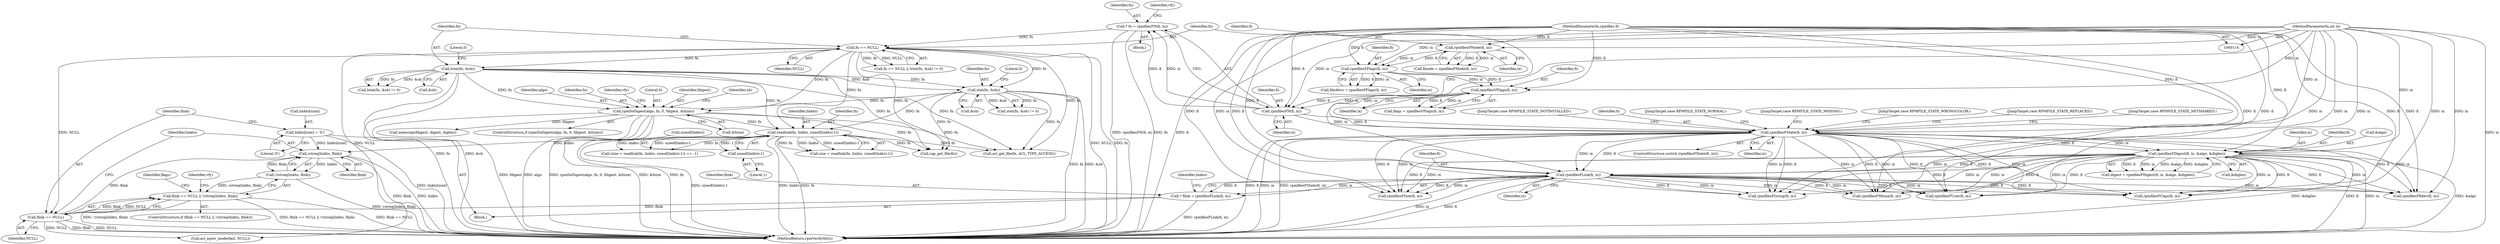 digraph "0_rpm_c815822c8bdb138066ff58c624ae83e3a12ebfa9@pointer" {
"1000365" [label="(Call,rstreq(linkto, flink))"];
"1000332" [label="(Call,readlink(fn, linkto, sizeof(linkto)-1))"];
"1000285" [label="(Call,rpmDoDigest(algo, fn, 0, fdigest, &fsize))"];
"1000183" [label="(Call,lstat(fn, &sb))"];
"1000179" [label="(Call,fn == NULL)"];
"1000138" [label="(Call,* fn = rpmfilesFN(fi, ix))"];
"1000140" [label="(Call,rpmfilesFN(fi, ix))"];
"1000134" [label="(Call,rpmfilesVFlags(fi, ix))"];
"1000128" [label="(Call,rpmfilesFFlags(fi, ix))"];
"1000122" [label="(Call,rpmfilesFMode(fi, ix))"];
"1000115" [label="(MethodParameterIn,rpmfiles fi)"];
"1000116" [label="(MethodParameterIn,int ix)"];
"1000203" [label="(Call,stat(fn, &sb))"];
"1000335" [label="(Call,sizeof(linkto)-1)"];
"1000354" [label="(Call,linkto[size] = '\0')"];
"1000361" [label="(Call,flink == NULL)"];
"1000349" [label="(Call,* flink = rpmfilesFLink(fi, ix))"];
"1000351" [label="(Call,rpmfilesFLink(fi, ix))"];
"1000274" [label="(Call,rpmfilesFDigest(fi, ix, &algo, &diglen))"];
"1000149" [label="(Call,rpmfilesFState(fi, ix))"];
"1000364" [label="(Call,!rstreq(linkto, flink))"];
"1000360" [label="(Call,flink == NULL || !rstreq(linkto, flink))"];
"1000204" [label="(Identifier,fn)"];
"1000124" [label="(Identifier,ix)"];
"1000275" [label="(Identifier,fi)"];
"1000359" [label="(ControlStructure,if (flink == NULL || !rstreq(linkto, flink)))"];
"1000279" [label="(Call,&diglen)"];
"1000277" [label="(Call,&algo)"];
"1000134" [label="(Call,rpmfilesVFlags(fi, ix))"];
"1000118" [label="(Block,)"];
"1000367" [label="(Identifier,flink)"];
"1000706" [label="(MethodReturn,rpmVerifyAttrs)"];
"1000203" [label="(Call,stat(fn, &sb))"];
"1000335" [label="(Call,sizeof(linkto)-1)"];
"1000187" [label="(Literal,0)"];
"1000129" [label="(Identifier,fi)"];
"1000272" [label="(Call,digest = rpmfilesFDigest(fi, ix, &algo, &diglen))"];
"1000369" [label="(Identifier,vfy)"];
"1000183" [label="(Call,lstat(fn, &sb))"];
"1000364" [label="(Call,!rstreq(linkto, flink))"];
"1000302" [label="(Identifier,sb)"];
"1000135" [label="(Identifier,fi)"];
"1000332" [label="(Call,readlink(fn, linkto, sizeof(linkto)-1))"];
"1000139" [label="(Identifier,fn)"];
"1000175" [label="(JumpTarget,case RPMFILE_STATE_MISSING:)"];
"1000362" [label="(Identifier,flink)"];
"1000180" [label="(Identifier,fn)"];
"1000132" [label="(Call,flags = rpmfilesVFlags(fi, ix))"];
"1000355" [label="(Call,linkto[size])"];
"1000179" [label="(Call,fn == NULL)"];
"1000181" [label="(Identifier,NULL)"];
"1000185" [label="(Call,&sb)"];
"1000361" [label="(Call,flink == NULL)"];
"1000116" [label="(MethodParameterIn,int ix)"];
"1000330" [label="(Call,size = readlink(fn, linkto, sizeof(linkto)-1))"];
"1000336" [label="(Call,sizeof(linkto))"];
"1000366" [label="(Identifier,linkto)"];
"1000329" [label="(Call,(size = readlink(fn, linkto, sizeof(linkto)-1)) == -1)"];
"1000524" [label="(Call,cap_get_file(fn))"];
"1000123" [label="(Identifier,fi)"];
"1000286" [label="(Identifier,algo)"];
"1000115" [label="(MethodParameterIn,rpmfiles fi)"];
"1000381" [label="(Call,rpmfilesFSize(fi, ix))"];
"1000333" [label="(Identifier,fn)"];
"1000433" [label="(Call,acl_equiv_mode(facl, NULL))"];
"1000140" [label="(Call,rpmfilesFN(fi, ix))"];
"1000120" [label="(Call,fmode = rpmfilesFMode(fi, ix))"];
"1000162" [label="(JumpTarget,case RPMFILE_STATE_WRONGCOLOR:)"];
"1000138" [label="(Call,* fn = rpmfilesFN(fi, ix))"];
"1000157" [label="(JumpTarget,case RPMFILE_STATE_REPLACED:)"];
"1000306" [label="(Call,memcmp(fdigest, digest, diglen))"];
"1000284" [label="(ControlStructure,if (rpmDoDigest(algo, fn, 0, fdigest, &fsize)))"];
"1000352" [label="(Identifier,fi)"];
"1000148" [label="(ControlStructure,switch (rpmfilesFState(fi, ix)))"];
"1000153" [label="(JumpTarget,case RPMFILE_STATE_NETSHARED:)"];
"1000350" [label="(Identifier,flink)"];
"1000287" [label="(Identifier,fn)"];
"1000511" [label="(Call,rpmfilesFCaps(fi, ix))"];
"1000154" [label="(JumpTarget,case RPMFILE_STATE_NOTINSTALLED:)"];
"1000334" [label="(Identifier,linkto)"];
"1000151" [label="(Identifier,ix)"];
"1000285" [label="(Call,rpmDoDigest(algo, fn, 0, fdigest, &fsize))"];
"1000141" [label="(Identifier,fi)"];
"1000184" [label="(Identifier,fn)"];
"1000142" [label="(Identifier,ix)"];
"1000126" [label="(Call,fileAttrs = rpmfilesFFlags(fi, ix))"];
"1000363" [label="(Identifier,NULL)"];
"1000146" [label="(Identifier,vfy)"];
"1000290" [label="(Call,&fsize)"];
"1000351" [label="(Call,rpmfilesFLink(fi, ix))"];
"1000490" [label="(Call,rpmfilesFRdev(fi, ix))"];
"1000349" [label="(Call,* flink = rpmfilesFLink(fi, ix))"];
"1000149" [label="(Call,rpmfilesFState(fi, ix))"];
"1000365" [label="(Call,rstreq(linkto, flink))"];
"1000122" [label="(Call,rpmfilesFMode(fi, ix))"];
"1000207" [label="(Literal,0)"];
"1000276" [label="(Identifier,ix)"];
"1000347" [label="(Block,)"];
"1000294" [label="(Identifier,vfy)"];
"1000288" [label="(Literal,0)"];
"1000338" [label="(Literal,1)"];
"1000289" [label="(Identifier,fdigest)"];
"1000128" [label="(Call,rpmfilesFFlags(fi, ix))"];
"1000150" [label="(Identifier,fi)"];
"1000648" [label="(Call,rpmfilesFGroup(fi, ix))"];
"1000354" [label="(Call,linkto[size] = '\0')"];
"1000182" [label="(Call,lstat(fn, &sb) != 0)"];
"1000174" [label="(JumpTarget,case RPMFILE_STATE_NORMAL:)"];
"1000578" [label="(Call,rpmfilesFUser(fi, ix))"];
"1000178" [label="(Call,fn == NULL || lstat(fn, &sb) != 0)"];
"1000130" [label="(Identifier,ix)"];
"1000205" [label="(Call,&sb)"];
"1000356" [label="(Identifier,linkto)"];
"1000358" [label="(Literal,'\0')"];
"1000425" [label="(Call,acl_get_file(fn, ACL_TYPE_ACCESS))"];
"1000373" [label="(Identifier,flags)"];
"1000556" [label="(Call,rpmfilesFMtime(fi, ix))"];
"1000360" [label="(Call,flink == NULL || !rstreq(linkto, flink))"];
"1000353" [label="(Identifier,ix)"];
"1000202" [label="(Call,stat(fn, &sb) != 0)"];
"1000274" [label="(Call,rpmfilesFDigest(fi, ix, &algo, &diglen))"];
"1000136" [label="(Identifier,ix)"];
"1000365" -> "1000364"  [label="AST: "];
"1000365" -> "1000367"  [label="CFG: "];
"1000366" -> "1000365"  [label="AST: "];
"1000367" -> "1000365"  [label="AST: "];
"1000364" -> "1000365"  [label="CFG: "];
"1000365" -> "1000706"  [label="DDG: flink"];
"1000365" -> "1000706"  [label="DDG: linkto"];
"1000365" -> "1000364"  [label="DDG: linkto"];
"1000365" -> "1000364"  [label="DDG: flink"];
"1000332" -> "1000365"  [label="DDG: linkto"];
"1000354" -> "1000365"  [label="DDG: linkto[size]"];
"1000361" -> "1000365"  [label="DDG: flink"];
"1000332" -> "1000330"  [label="AST: "];
"1000332" -> "1000335"  [label="CFG: "];
"1000333" -> "1000332"  [label="AST: "];
"1000334" -> "1000332"  [label="AST: "];
"1000335" -> "1000332"  [label="AST: "];
"1000330" -> "1000332"  [label="CFG: "];
"1000332" -> "1000706"  [label="DDG: linkto"];
"1000332" -> "1000706"  [label="DDG: fn"];
"1000332" -> "1000706"  [label="DDG: sizeof(linkto)-1"];
"1000332" -> "1000329"  [label="DDG: fn"];
"1000332" -> "1000329"  [label="DDG: linkto"];
"1000332" -> "1000329"  [label="DDG: sizeof(linkto)-1"];
"1000332" -> "1000330"  [label="DDG: fn"];
"1000332" -> "1000330"  [label="DDG: linkto"];
"1000332" -> "1000330"  [label="DDG: sizeof(linkto)-1"];
"1000285" -> "1000332"  [label="DDG: fn"];
"1000183" -> "1000332"  [label="DDG: fn"];
"1000179" -> "1000332"  [label="DDG: fn"];
"1000203" -> "1000332"  [label="DDG: fn"];
"1000335" -> "1000332"  [label="DDG: 1"];
"1000332" -> "1000425"  [label="DDG: fn"];
"1000332" -> "1000524"  [label="DDG: fn"];
"1000285" -> "1000284"  [label="AST: "];
"1000285" -> "1000290"  [label="CFG: "];
"1000286" -> "1000285"  [label="AST: "];
"1000287" -> "1000285"  [label="AST: "];
"1000288" -> "1000285"  [label="AST: "];
"1000289" -> "1000285"  [label="AST: "];
"1000290" -> "1000285"  [label="AST: "];
"1000294" -> "1000285"  [label="CFG: "];
"1000302" -> "1000285"  [label="CFG: "];
"1000285" -> "1000706"  [label="DDG: algo"];
"1000285" -> "1000706"  [label="DDG: rpmDoDigest(algo, fn, 0, fdigest, &fsize)"];
"1000285" -> "1000706"  [label="DDG: &fsize"];
"1000285" -> "1000706"  [label="DDG: fn"];
"1000285" -> "1000706"  [label="DDG: fdigest"];
"1000183" -> "1000285"  [label="DDG: fn"];
"1000179" -> "1000285"  [label="DDG: fn"];
"1000203" -> "1000285"  [label="DDG: fn"];
"1000285" -> "1000306"  [label="DDG: fdigest"];
"1000285" -> "1000425"  [label="DDG: fn"];
"1000285" -> "1000524"  [label="DDG: fn"];
"1000183" -> "1000182"  [label="AST: "];
"1000183" -> "1000185"  [label="CFG: "];
"1000184" -> "1000183"  [label="AST: "];
"1000185" -> "1000183"  [label="AST: "];
"1000187" -> "1000183"  [label="CFG: "];
"1000183" -> "1000706"  [label="DDG: &sb"];
"1000183" -> "1000706"  [label="DDG: fn"];
"1000183" -> "1000182"  [label="DDG: fn"];
"1000183" -> "1000182"  [label="DDG: &sb"];
"1000179" -> "1000183"  [label="DDG: fn"];
"1000183" -> "1000203"  [label="DDG: fn"];
"1000183" -> "1000203"  [label="DDG: &sb"];
"1000183" -> "1000425"  [label="DDG: fn"];
"1000183" -> "1000524"  [label="DDG: fn"];
"1000179" -> "1000178"  [label="AST: "];
"1000179" -> "1000181"  [label="CFG: "];
"1000180" -> "1000179"  [label="AST: "];
"1000181" -> "1000179"  [label="AST: "];
"1000184" -> "1000179"  [label="CFG: "];
"1000178" -> "1000179"  [label="CFG: "];
"1000179" -> "1000706"  [label="DDG: NULL"];
"1000179" -> "1000706"  [label="DDG: fn"];
"1000179" -> "1000178"  [label="DDG: fn"];
"1000179" -> "1000178"  [label="DDG: NULL"];
"1000138" -> "1000179"  [label="DDG: fn"];
"1000179" -> "1000203"  [label="DDG: fn"];
"1000179" -> "1000361"  [label="DDG: NULL"];
"1000179" -> "1000425"  [label="DDG: fn"];
"1000179" -> "1000433"  [label="DDG: NULL"];
"1000179" -> "1000524"  [label="DDG: fn"];
"1000138" -> "1000118"  [label="AST: "];
"1000138" -> "1000140"  [label="CFG: "];
"1000139" -> "1000138"  [label="AST: "];
"1000140" -> "1000138"  [label="AST: "];
"1000146" -> "1000138"  [label="CFG: "];
"1000138" -> "1000706"  [label="DDG: fn"];
"1000138" -> "1000706"  [label="DDG: rpmfilesFN(fi, ix)"];
"1000140" -> "1000138"  [label="DDG: fi"];
"1000140" -> "1000138"  [label="DDG: ix"];
"1000140" -> "1000142"  [label="CFG: "];
"1000141" -> "1000140"  [label="AST: "];
"1000142" -> "1000140"  [label="AST: "];
"1000134" -> "1000140"  [label="DDG: fi"];
"1000134" -> "1000140"  [label="DDG: ix"];
"1000115" -> "1000140"  [label="DDG: fi"];
"1000116" -> "1000140"  [label="DDG: ix"];
"1000140" -> "1000149"  [label="DDG: fi"];
"1000140" -> "1000149"  [label="DDG: ix"];
"1000134" -> "1000132"  [label="AST: "];
"1000134" -> "1000136"  [label="CFG: "];
"1000135" -> "1000134"  [label="AST: "];
"1000136" -> "1000134"  [label="AST: "];
"1000132" -> "1000134"  [label="CFG: "];
"1000134" -> "1000132"  [label="DDG: fi"];
"1000134" -> "1000132"  [label="DDG: ix"];
"1000128" -> "1000134"  [label="DDG: fi"];
"1000128" -> "1000134"  [label="DDG: ix"];
"1000115" -> "1000134"  [label="DDG: fi"];
"1000116" -> "1000134"  [label="DDG: ix"];
"1000128" -> "1000126"  [label="AST: "];
"1000128" -> "1000130"  [label="CFG: "];
"1000129" -> "1000128"  [label="AST: "];
"1000130" -> "1000128"  [label="AST: "];
"1000126" -> "1000128"  [label="CFG: "];
"1000128" -> "1000126"  [label="DDG: fi"];
"1000128" -> "1000126"  [label="DDG: ix"];
"1000122" -> "1000128"  [label="DDG: fi"];
"1000122" -> "1000128"  [label="DDG: ix"];
"1000115" -> "1000128"  [label="DDG: fi"];
"1000116" -> "1000128"  [label="DDG: ix"];
"1000122" -> "1000120"  [label="AST: "];
"1000122" -> "1000124"  [label="CFG: "];
"1000123" -> "1000122"  [label="AST: "];
"1000124" -> "1000122"  [label="AST: "];
"1000120" -> "1000122"  [label="CFG: "];
"1000122" -> "1000120"  [label="DDG: fi"];
"1000122" -> "1000120"  [label="DDG: ix"];
"1000115" -> "1000122"  [label="DDG: fi"];
"1000116" -> "1000122"  [label="DDG: ix"];
"1000115" -> "1000114"  [label="AST: "];
"1000115" -> "1000706"  [label="DDG: fi"];
"1000115" -> "1000149"  [label="DDG: fi"];
"1000115" -> "1000274"  [label="DDG: fi"];
"1000115" -> "1000351"  [label="DDG: fi"];
"1000115" -> "1000381"  [label="DDG: fi"];
"1000115" -> "1000490"  [label="DDG: fi"];
"1000115" -> "1000511"  [label="DDG: fi"];
"1000115" -> "1000556"  [label="DDG: fi"];
"1000115" -> "1000578"  [label="DDG: fi"];
"1000115" -> "1000648"  [label="DDG: fi"];
"1000116" -> "1000114"  [label="AST: "];
"1000116" -> "1000706"  [label="DDG: ix"];
"1000116" -> "1000149"  [label="DDG: ix"];
"1000116" -> "1000274"  [label="DDG: ix"];
"1000116" -> "1000351"  [label="DDG: ix"];
"1000116" -> "1000381"  [label="DDG: ix"];
"1000116" -> "1000490"  [label="DDG: ix"];
"1000116" -> "1000511"  [label="DDG: ix"];
"1000116" -> "1000556"  [label="DDG: ix"];
"1000116" -> "1000578"  [label="DDG: ix"];
"1000116" -> "1000648"  [label="DDG: ix"];
"1000203" -> "1000202"  [label="AST: "];
"1000203" -> "1000205"  [label="CFG: "];
"1000204" -> "1000203"  [label="AST: "];
"1000205" -> "1000203"  [label="AST: "];
"1000207" -> "1000203"  [label="CFG: "];
"1000203" -> "1000706"  [label="DDG: &sb"];
"1000203" -> "1000706"  [label="DDG: fn"];
"1000203" -> "1000202"  [label="DDG: fn"];
"1000203" -> "1000202"  [label="DDG: &sb"];
"1000203" -> "1000425"  [label="DDG: fn"];
"1000203" -> "1000524"  [label="DDG: fn"];
"1000335" -> "1000338"  [label="CFG: "];
"1000336" -> "1000335"  [label="AST: "];
"1000338" -> "1000335"  [label="AST: "];
"1000354" -> "1000347"  [label="AST: "];
"1000354" -> "1000358"  [label="CFG: "];
"1000355" -> "1000354"  [label="AST: "];
"1000358" -> "1000354"  [label="AST: "];
"1000362" -> "1000354"  [label="CFG: "];
"1000354" -> "1000706"  [label="DDG: linkto[size]"];
"1000361" -> "1000360"  [label="AST: "];
"1000361" -> "1000363"  [label="CFG: "];
"1000362" -> "1000361"  [label="AST: "];
"1000363" -> "1000361"  [label="AST: "];
"1000366" -> "1000361"  [label="CFG: "];
"1000360" -> "1000361"  [label="CFG: "];
"1000361" -> "1000706"  [label="DDG: flink"];
"1000361" -> "1000706"  [label="DDG: NULL"];
"1000361" -> "1000360"  [label="DDG: flink"];
"1000361" -> "1000360"  [label="DDG: NULL"];
"1000349" -> "1000361"  [label="DDG: flink"];
"1000361" -> "1000433"  [label="DDG: NULL"];
"1000349" -> "1000347"  [label="AST: "];
"1000349" -> "1000351"  [label="CFG: "];
"1000350" -> "1000349"  [label="AST: "];
"1000351" -> "1000349"  [label="AST: "];
"1000356" -> "1000349"  [label="CFG: "];
"1000349" -> "1000706"  [label="DDG: rpmfilesFLink(fi, ix)"];
"1000351" -> "1000349"  [label="DDG: fi"];
"1000351" -> "1000349"  [label="DDG: ix"];
"1000351" -> "1000353"  [label="CFG: "];
"1000352" -> "1000351"  [label="AST: "];
"1000353" -> "1000351"  [label="AST: "];
"1000351" -> "1000706"  [label="DDG: ix"];
"1000351" -> "1000706"  [label="DDG: fi"];
"1000274" -> "1000351"  [label="DDG: fi"];
"1000274" -> "1000351"  [label="DDG: ix"];
"1000149" -> "1000351"  [label="DDG: fi"];
"1000149" -> "1000351"  [label="DDG: ix"];
"1000351" -> "1000381"  [label="DDG: fi"];
"1000351" -> "1000381"  [label="DDG: ix"];
"1000351" -> "1000490"  [label="DDG: fi"];
"1000351" -> "1000490"  [label="DDG: ix"];
"1000351" -> "1000511"  [label="DDG: fi"];
"1000351" -> "1000511"  [label="DDG: ix"];
"1000351" -> "1000556"  [label="DDG: fi"];
"1000351" -> "1000556"  [label="DDG: ix"];
"1000351" -> "1000578"  [label="DDG: fi"];
"1000351" -> "1000578"  [label="DDG: ix"];
"1000351" -> "1000648"  [label="DDG: fi"];
"1000351" -> "1000648"  [label="DDG: ix"];
"1000274" -> "1000272"  [label="AST: "];
"1000274" -> "1000279"  [label="CFG: "];
"1000275" -> "1000274"  [label="AST: "];
"1000276" -> "1000274"  [label="AST: "];
"1000277" -> "1000274"  [label="AST: "];
"1000279" -> "1000274"  [label="AST: "];
"1000272" -> "1000274"  [label="CFG: "];
"1000274" -> "1000706"  [label="DDG: fi"];
"1000274" -> "1000706"  [label="DDG: ix"];
"1000274" -> "1000706"  [label="DDG: &algo"];
"1000274" -> "1000706"  [label="DDG: &diglen"];
"1000274" -> "1000272"  [label="DDG: fi"];
"1000274" -> "1000272"  [label="DDG: ix"];
"1000274" -> "1000272"  [label="DDG: &algo"];
"1000274" -> "1000272"  [label="DDG: &diglen"];
"1000149" -> "1000274"  [label="DDG: fi"];
"1000149" -> "1000274"  [label="DDG: ix"];
"1000274" -> "1000381"  [label="DDG: fi"];
"1000274" -> "1000381"  [label="DDG: ix"];
"1000274" -> "1000490"  [label="DDG: fi"];
"1000274" -> "1000490"  [label="DDG: ix"];
"1000274" -> "1000511"  [label="DDG: fi"];
"1000274" -> "1000511"  [label="DDG: ix"];
"1000274" -> "1000556"  [label="DDG: fi"];
"1000274" -> "1000556"  [label="DDG: ix"];
"1000274" -> "1000578"  [label="DDG: fi"];
"1000274" -> "1000578"  [label="DDG: ix"];
"1000274" -> "1000648"  [label="DDG: fi"];
"1000274" -> "1000648"  [label="DDG: ix"];
"1000149" -> "1000148"  [label="AST: "];
"1000149" -> "1000151"  [label="CFG: "];
"1000150" -> "1000149"  [label="AST: "];
"1000151" -> "1000149"  [label="AST: "];
"1000153" -> "1000149"  [label="CFG: "];
"1000154" -> "1000149"  [label="CFG: "];
"1000157" -> "1000149"  [label="CFG: "];
"1000162" -> "1000149"  [label="CFG: "];
"1000174" -> "1000149"  [label="CFG: "];
"1000175" -> "1000149"  [label="CFG: "];
"1000180" -> "1000149"  [label="CFG: "];
"1000149" -> "1000706"  [label="DDG: ix"];
"1000149" -> "1000706"  [label="DDG: rpmfilesFState(fi, ix)"];
"1000149" -> "1000706"  [label="DDG: fi"];
"1000149" -> "1000381"  [label="DDG: fi"];
"1000149" -> "1000381"  [label="DDG: ix"];
"1000149" -> "1000490"  [label="DDG: fi"];
"1000149" -> "1000490"  [label="DDG: ix"];
"1000149" -> "1000511"  [label="DDG: fi"];
"1000149" -> "1000511"  [label="DDG: ix"];
"1000149" -> "1000556"  [label="DDG: fi"];
"1000149" -> "1000556"  [label="DDG: ix"];
"1000149" -> "1000578"  [label="DDG: fi"];
"1000149" -> "1000578"  [label="DDG: ix"];
"1000149" -> "1000648"  [label="DDG: fi"];
"1000149" -> "1000648"  [label="DDG: ix"];
"1000364" -> "1000360"  [label="AST: "];
"1000360" -> "1000364"  [label="CFG: "];
"1000364" -> "1000706"  [label="DDG: rstreq(linkto, flink)"];
"1000364" -> "1000360"  [label="DDG: rstreq(linkto, flink)"];
"1000360" -> "1000359"  [label="AST: "];
"1000369" -> "1000360"  [label="CFG: "];
"1000373" -> "1000360"  [label="CFG: "];
"1000360" -> "1000706"  [label="DDG: flink == NULL"];
"1000360" -> "1000706"  [label="DDG: !rstreq(linkto, flink)"];
"1000360" -> "1000706"  [label="DDG: flink == NULL || !rstreq(linkto, flink)"];
}

